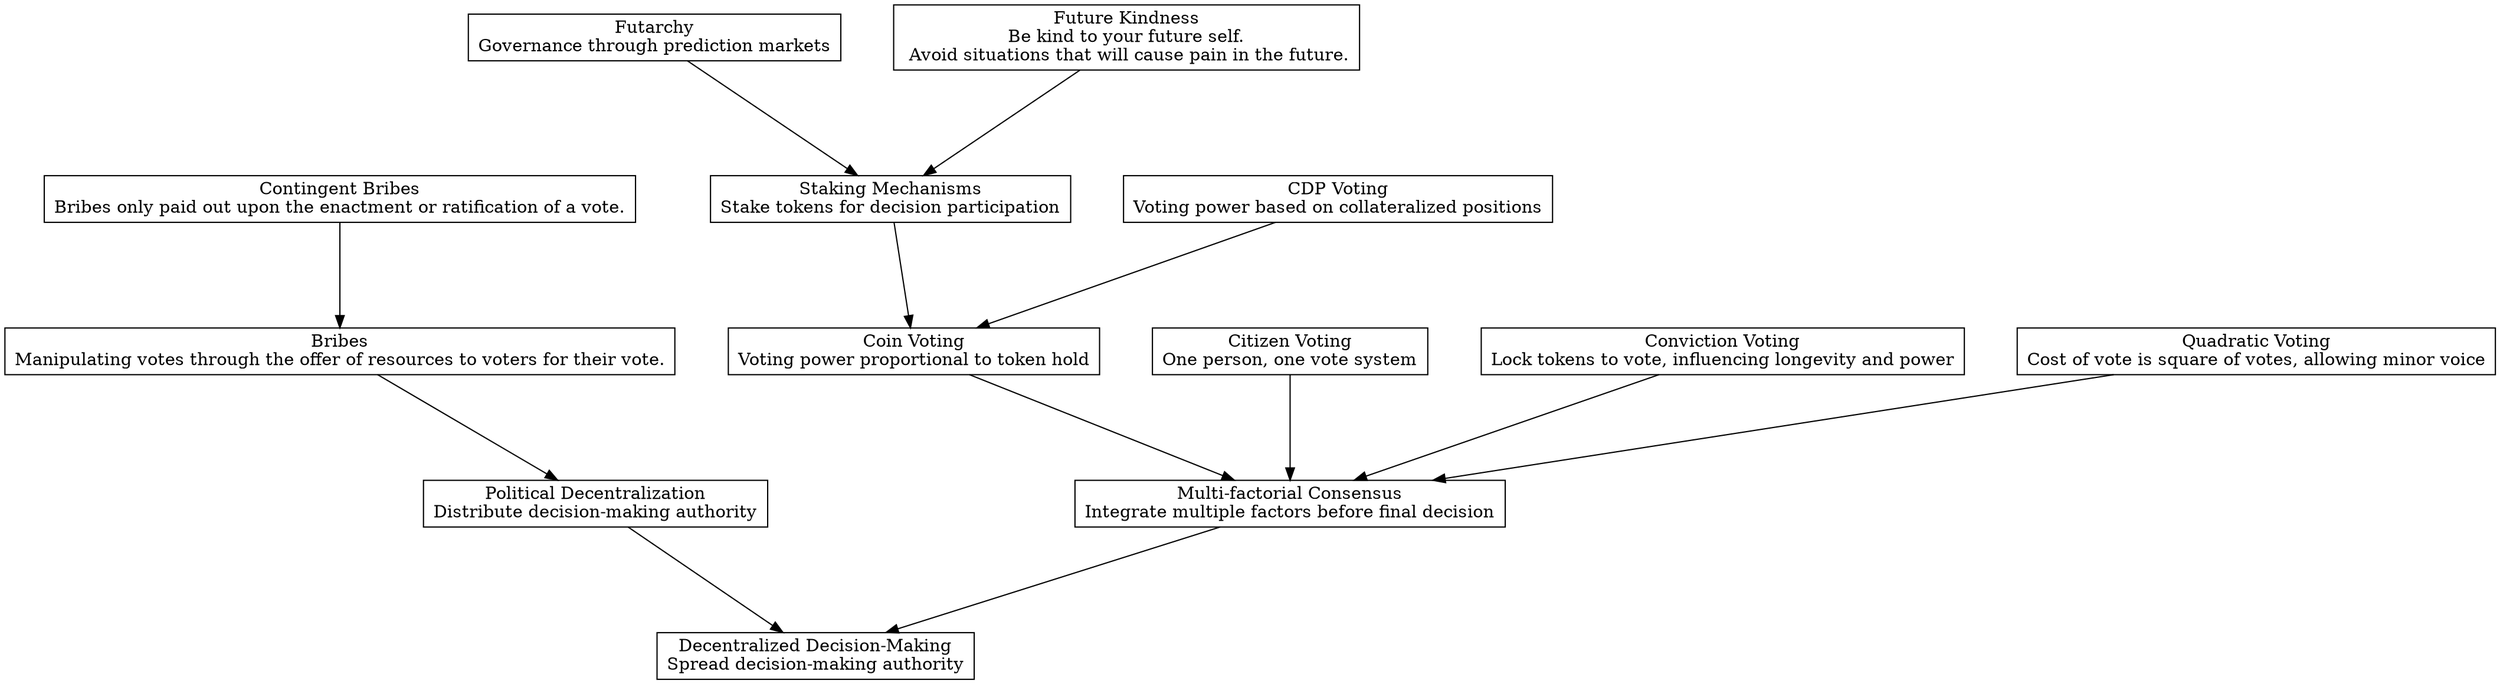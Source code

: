 digraph "" {
	graph [nodesep=0.6,
		rankdir=TB,
		ranksep=1.2
	];
	node [label="\N",
		shape=box
	];
	"Decentralized Decision-Making"	[label="Decentralized Decision-Making\nSpread decision-making authority"];
	"Political Decentralization"	[label="Political Decentralization\nDistribute decision-making authority"];
	"Political Decentralization" -> "Decentralized Decision-Making";
	"Multi-factorial Consensus"	[label="Multi-factorial Consensus\nIntegrate multiple factors before final decision"];
	"Multi-factorial Consensus" -> "Decentralized Decision-Making";
	"Coin Voting"	[label="Coin Voting\nVoting power proportional to token hold"];
	"Coin Voting" -> "Multi-factorial Consensus";
	"Citizen Voting"	[label="Citizen Voting\nOne person, one vote system"];
	"Citizen Voting" -> "Multi-factorial Consensus";
	"Conviction Voting"	[label="Conviction Voting\nLock tokens to vote, influencing longevity and power"];
	"Conviction Voting" -> "Multi-factorial Consensus";
	"Quadratic Voting"	[label="Quadratic Voting\nCost of vote is square of votes, allowing minor voice"];
	"Quadratic Voting" -> "Multi-factorial Consensus";
	"Staking Mechanisms"	[label="Staking Mechanisms\nStake tokens for decision participation"];
	"Staking Mechanisms" -> "Coin Voting";
	"CDP Voting"	[label="CDP Voting\nVoting power based on collateralized positions"];
	"CDP Voting" -> "Coin Voting";
	Futarchy	[label="Futarchy\nGovernance through prediction markets"];
	Futarchy -> "Staking Mechanisms";
	"Future Kindness"	[label="Future Kindness\nBe kind to your future self.\n Avoid situations that will cause pain in the future."];
	"Future Kindness" -> "Staking Mechanisms";
	Bribes	[label="Bribes\nManipulating votes through the offer of resources to voters for their vote."];
	Bribes -> "Political Decentralization";
	"Contingent Bribes"	[label="Contingent Bribes\nBribes only paid out upon the enactment or ratification of a vote."];
	"Contingent Bribes" -> Bribes;
}
